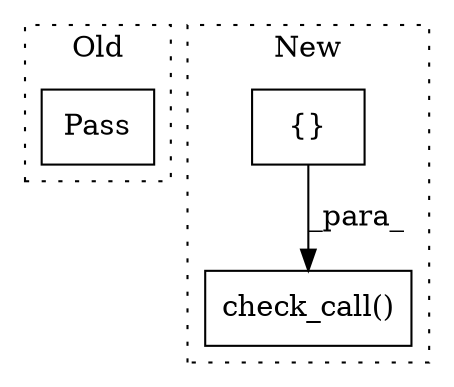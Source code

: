 digraph G {
subgraph cluster0 {
1 [label="Pass" a="62" s="387" l="4" shape="box"];
label = "Old";
style="dotted";
}
subgraph cluster1 {
2 [label="check_call()" a="75" s="983,1008" l="22,1" shape="box"];
3 [label="{}" a="59" s="701,701" l="2,1" shape="box"];
label = "New";
style="dotted";
}
3 -> 2 [label="_para_"];
}
